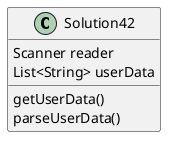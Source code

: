 @startuml
'https://plantuml.com/class-diagram

class Solution42 {
Scanner reader
List<String> userData

getUserData()
parseUserData()
}
@enduml